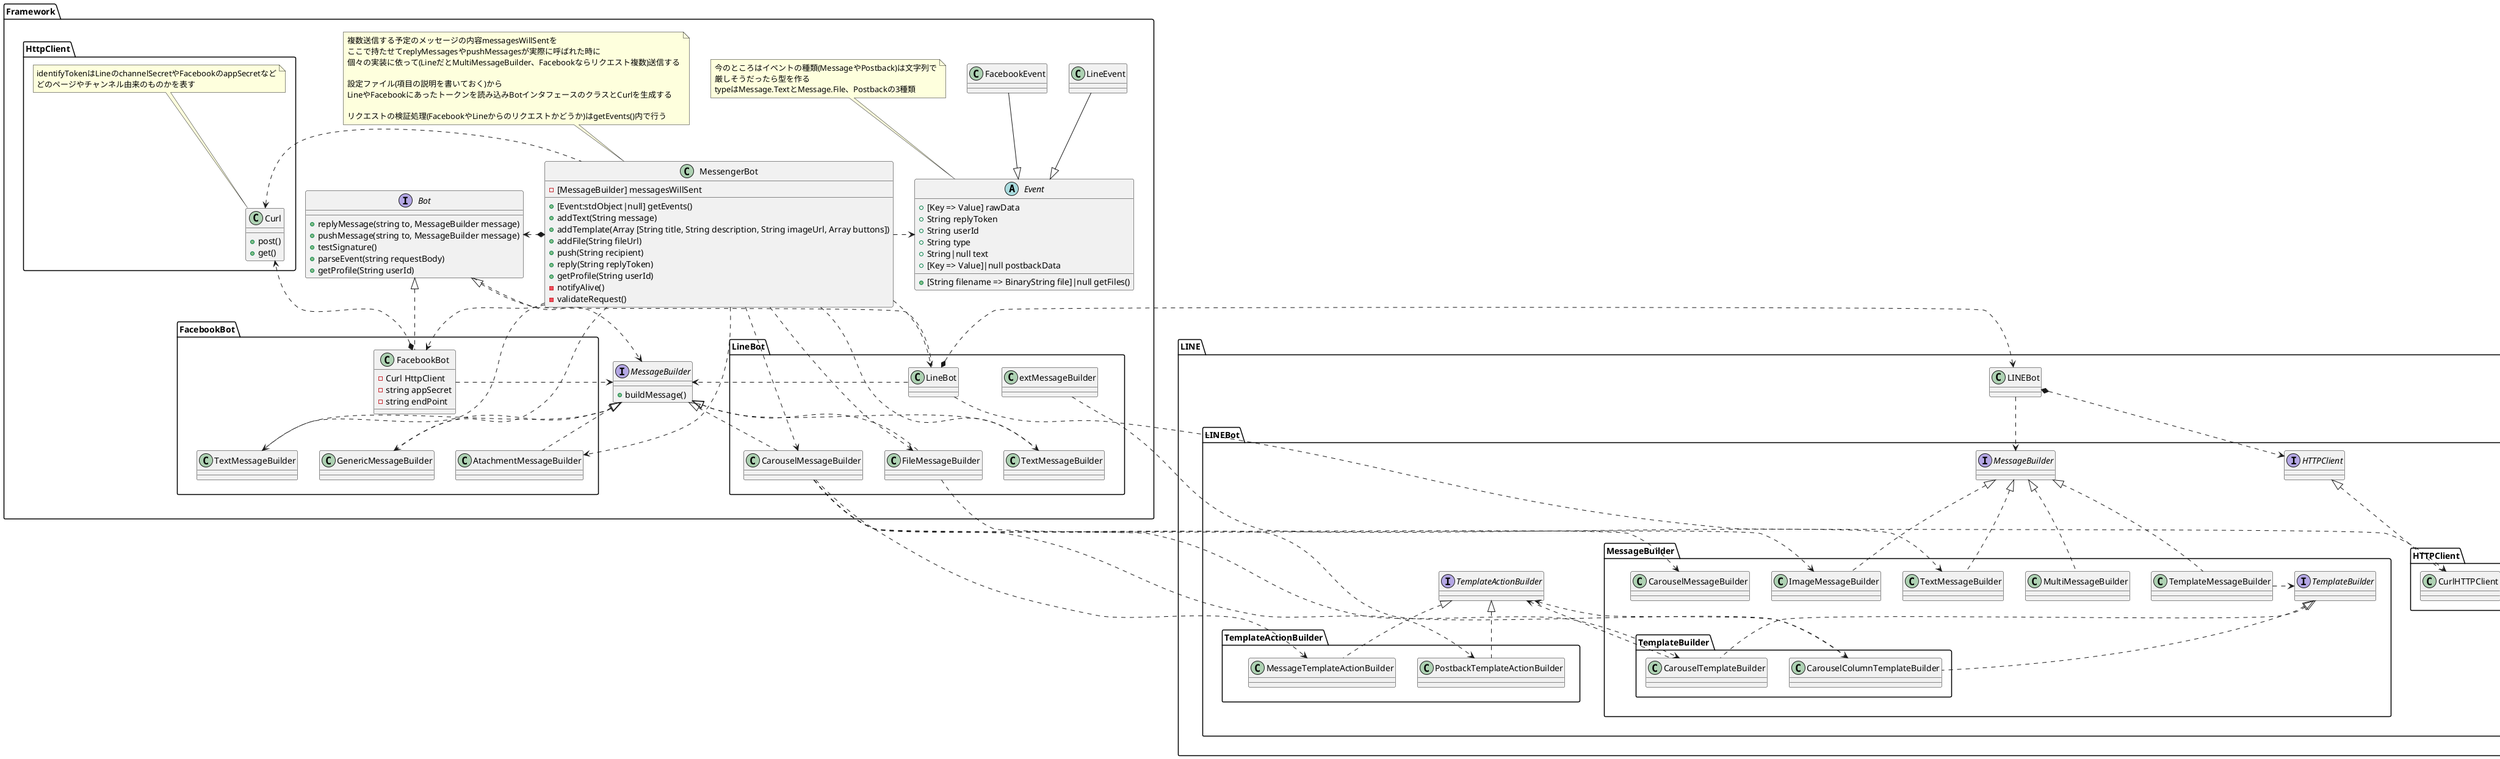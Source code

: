 @startuml

namespace LINE {

  class "LINEBot" as CLINEBot

  namespace LINEBot {

    interface "MessageBuilder" as IMessageBuilder
    interface "TemplateActionBuilder" as ITemplateActionBuilder
    interface "HTTPClient" as IHTTPClient

    namespace MessageBuilder {

      interface "TemplateBuilder" as ITemplateBuilder
      class TemplateMessageBuilder
      class TextMessageBuilder
      class ImageMessageBuilder
      class MultiMessageBuilder

      namespace TemplateBuilder {

        class CarouselTemplateBuilder
        class CarouselColumnTemplateBuilder

      }

    }

    namespace TemplateActionBuilder {

      class MessageTemplateActionBuilder
      class PostbackTemplateActionBuilder

    }

    namespace HTTPClient {

      class Curl
      class CurlHTTPClient

    }

  }

}

namespace Framework {

  interface "Bot" as IBot {
    + replyMessage(string to, MessageBuilder message)
    + pushMessage(string to, MessageBuilder message)
    + testSignature()
    + parseEvent(string requestBody)
    + getProfile(String userId)
  }

  interface "MessageBuilder" as IMessageBuilder {
    + buildMessage()
  }

  abstract class Event {
    + [Key => Value] rawData
    + String replyToken
    + String userId
    + String type
    + String|null text
    + [Key => Value]|null postbackData
    + [String filename => BinaryString file]|null getFiles()
  }

  note top of Event
    今のところはイベントの種類(MessageやPostback)は文字列で
    厳しそうだったら型を作る
    typeはMessage.TextとMessage.File、Postbackの3種類
  end note

  class FacebookEvent

  class LineEvent

  class MessengerBot {
    - [MessageBuilder] messagesWillSent
    + [Event:stdObject|null] getEvents()
    + addText(String message)
    + addTemplate(Array [String title, String description, String imageUrl, Array buttons])
    + addFile(String fileUrl)
    + push(String recipient)
    + reply(String replyToken)
    + getProfile(String userId)
    - notifyAlive()
    - validateRequest()
  }

  note top of MessengerBot
    複数送信する予定のメッセージの内容messagesWillSentを
    ここで持たせてreplyMessagesやpushMessagesが実際に呼ばれた時に
    個々の実装に依って(LineだとMultiMessageBuilder、Facebookならリクエスト複数)送信する

    設定ファイル(項目の説明を書いておく)から
    LineやFacebookにあったトークンを読み込みBotインタフェースのクラスとCurlを生成する

    リクエストの検証処理(FacebookやLineからのリクエストかどうか)はgetEvents()内で行う
  end note

  namespace FacebookBot {

    class FacebookBot{
      - Curl HttpClient
      - string appSecret
      - string endPoint
    }

    class GenericMessageBuilder
    class AtachmentMessageBuilder
    class TextMessageBuilder

  }

  namespace LineBot {

    class LineBot
    class CarouselMessageBuilder
    class FileMessageBuilder
    class TextMessageBuilder

  }

  namespace HttpClient {

    class Curl {
      + post()
      + get()
    }

    note top of Curl
      identifyTokenはLineのchannelSecretやFacebookのappSecretなど
      どのページやチャンネル由来のものかを表す
    end note

  }

}

' Framework内の関連

Framework.MessengerBot *.l.> Framework.IBot
Framework.MessengerBot .d.> Framework.FacebookBot.FacebookBot
Framework.MessengerBot .d.> Framework.LineBot.LineBot
Framework.MessengerBot .d.> Framework.FacebookBot.GenericMessageBuilder
Framework.MessengerBot .d.> Framework.FacebookBot.AtachmentMessageBuilder
Framework.MessengerBot .d.> Framework.FacebookBot.TextMessageBuilder
Framework.MessengerBot .d.> Framework.LineBot.CarouselMessageBuilder
Framework.MessengerBot .d.> Framework.LineBot.FileMessageBuilder
Framework.MessengerBot .d.> Framework.LineBot.TextMessageBuilder
Framework.MessengerBot .r.> Framework.Event
Framework.MessengerBot .l.> Framework.HttpClient.Curl

Framework.IBot .d.> Framework.IMessageBuilder

Framework.FacebookBot.FacebookBot .u.|> Framework.IBot
Framework.FacebookBot.FacebookBot -[hidden]d- Framework.FacebookBot.GenericMessageBuilder
Framework.FacebookBot.FacebookBot -[hidden]d- Framework.FacebookBot.AtachmentMessageBuilder
Framework.FacebookBot.FacebookBot -[hidden]d- Framework.FacebookBot.TextMessageBuilder
Framework.FacebookBot.FacebookBot ..> Framework.IMessageBuilder
Framework.FacebookBot.FacebookBot *..> Framework.HttpClient.Curl

Framework.LineBot.LineBot .u.|> Framework.IBot
Framework.LineBot.LineBot -[hidden]d- Framework.LineBot.CarouselMessageBuilder
Framework.LineBot.LineBot -[hidden]d- Framework.LineBot.TextMessageBuilder
Framework.LineBot.LineBot -[hidden]d- Framework.LineBot.FileMessageBuilder
Framework.LineBot.LineBot ..> Framework.IMessageBuilder

Framework.FacebookBot.GenericMessageBuilder .u.|> Framework.IMessageBuilder
Framework.FacebookBot.AtachmentMessageBuilder .u.|> Framework.IMessageBuilder
Framework.FacebookBot.TextMessageBuilder .u.|> Framework.IMessageBuilder

Framework.LineBot.CarouselMessageBuilder .u.|> Framework.IMessageBuilder
Framework.LineBot.TextMessageBuilder .u.|> Framework.IMessageBuilder
Framework.LineBot.FileMessageBuilder .u.|> Framework.IMessageBuilder

Framework.Event <|-u- Framework.FacebookEvent
Framework.Event <|-u- Framework.LineEvent
Framework.Event -[hidden]d- Framework.LineBot.LineBot

Framework.HttpClient.Curl -[hidden]d- Framework.FacebookBot.FacebookBot

' LINE公式SDK内の関連

LINE.CLINEBot .d.> LINE.LINEBot.IMessageBuilder
LINE.CLINEBot *..> LINE.LINEBot.IHTTPClient

LINE.LINEBot.IMessageBuilder -[hidden]d- LINE.LINEBot.MessageBuilder.ImageMessageBuilder
LINE.LINEBot.IMessageBuilder -[hidden]d- LINE.LINEBot.MessageBuilder.TemplateMessageBuilder
LINE.LINEBot.IMessageBuilder -[hidden]d- LINE.LINEBot.MessageBuilder.TextMessageBuilder
LINE.LINEBot.IMessageBuilder -[hidden]d- LINE.LINEBot.MessageBuilder.MultiMessageBuilder

LINE.LINEBot.ITemplateActionBuilder -[hidden]d- LINE.LINEBot.TemplateActionBuilder

LINE.LINEBot.MessageBuilder.TextMessageBuilder .u.|> LINE.LINEBot.IMessageBuilder

LINE.LINEBot.MessageBuilder.ImageMessageBuilder .u.|> LINE.LINEBot.IMessageBuilder

LINE.LINEBot.MessageBuilder.TemplateMessageBuilder -[hidden]l- LINE.LINEBot.MessageBuilder.ImageMessageBuilder
LINE.LINEBot.MessageBuilder.TemplateMessageBuilder -[hidden]l- LINE.LINEBot.MessageBuilder.TextMessageBuilder
LINE.LINEBot.MessageBuilder.TemplateMessageBuilder -[hidden]l- LINE.LINEBot.MessageBuilder.MultiMessageBuilder
LINE.LINEBot.MessageBuilder.TemplateMessageBuilder .r.> LINE.LINEBot.MessageBuilder.ITemplateBuilder
LINE.LINEBot.MessageBuilder.TemplateMessageBuilder .u.|> LINE.LINEBot.IMessageBuilder

LINE.LINEBot.MessageBuilder.MultiMessageBuilder .u.|> LINE.LINEBot.IMessageBuilder

LINE.LINEBot.MessageBuilder.TemplateBuilder.CarouselColumnTemplateBuilder .u.|> LINE.LINEBot.MessageBuilder.ITemplateBuilder
LINE.LINEBot.MessageBuilder.TemplateBuilder.CarouselColumnTemplateBuilder .u.> LINE.LINEBot.ITemplateActionBuilder

LINE.LINEBot.MessageBuilder.TemplateBuilder.CarouselTemplateBuilder .u.|> LINE.LINEBot.MessageBuilder.ITemplateBuilder
LINE.LINEBot.MessageBuilder.TemplateBuilder.CarouselTemplateBuilder .u.> LINE.LINEBot.ITemplateActionBuilder

LINE.LINEBot.TemplateActionBuilder.PostbackTemplateActionBuilder .u.|> LINE.LINEBot.ITemplateActionBuilder

LINE.LINEBot.TemplateActionBuilder.MessageTemplateActionBuilder .u.|> LINE.LINEBot.ITemplateActionBuilder

LINE.LINEBot.HTTPClient.CurlHTTPClient .u.|> LINE.LINEBot.IHTTPClient
LINE.LINEBot.HTTPClient.CurlHTTPClient .r.> LINE.LINEBot.HTTPClient.Curl

' FrameworkとLINE公式SDKの関連

Framework -[hidden]d- LINE
Framework.FacebookBot -[hidden]d- LINE.LINEBot.TemplateActionBuilder
Framework.LineBot -[hidden]d- LINE.LINEBot.MessageBuilder

Framework.LineBot.LineBot *.d.> LINE.CLINEBot
Framework.LineBot.LineBot ..> LINE.LINEBot.HTTPClient.CurlHTTPClient

Framework.LineBot.CarouselMessageBuilder .d.> LINE.LINEBot.MessageBuilder.CarouselMessageBuilder
Framework.LineBot.CarouselMessageBuilder .d.> LINE.LINEBot.TemplateActionBuilder.MessageTemplateActionBuilder
Framework.LineBot.CarouselMessageBuilder .d.> LINE.LINEBot.TemplateActionBuilder.PostbackTemplateActionBuilder
Framework.LineBot.CarouselMessageBuilder .d.> LINE.LINEBot.MessageBuilder.TemplateBuilder.CarouselTemplateBuilder
Framework.LineBot.CarouselMessageBuilder .d.> LINE.LINEBot.MessageBuilder.TemplateBuilder.CarouselColumnTemplateBuilder

Framework.LineBot.FileMessageBuilder ..> LINE.LINEBot.MessageBuilder.ImageMessageBuilder

Framework.LineBot.extMessageBuilder ..> LINE.LINEBot.MessageBuilder.TextMessageBuilder

@enduml
